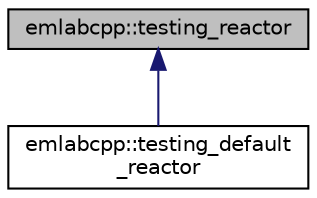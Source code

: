 digraph "emlabcpp::testing_reactor"
{
 // LATEX_PDF_SIZE
  edge [fontname="Helvetica",fontsize="10",labelfontname="Helvetica",labelfontsize="10"];
  node [fontname="Helvetica",fontsize="10",shape=record];
  Node1 [label="emlabcpp::testing_reactor",height=0.2,width=0.4,color="black", fillcolor="grey75", style="filled", fontcolor="black",tooltip=" "];
  Node1 -> Node2 [dir="back",color="midnightblue",fontsize="10",style="solid",fontname="Helvetica"];
  Node2 [label="emlabcpp::testing_default\l_reactor",height=0.2,width=0.4,color="black", fillcolor="white", style="filled",URL="$classemlabcpp_1_1testing__default__reactor.html",tooltip=" "];
}
